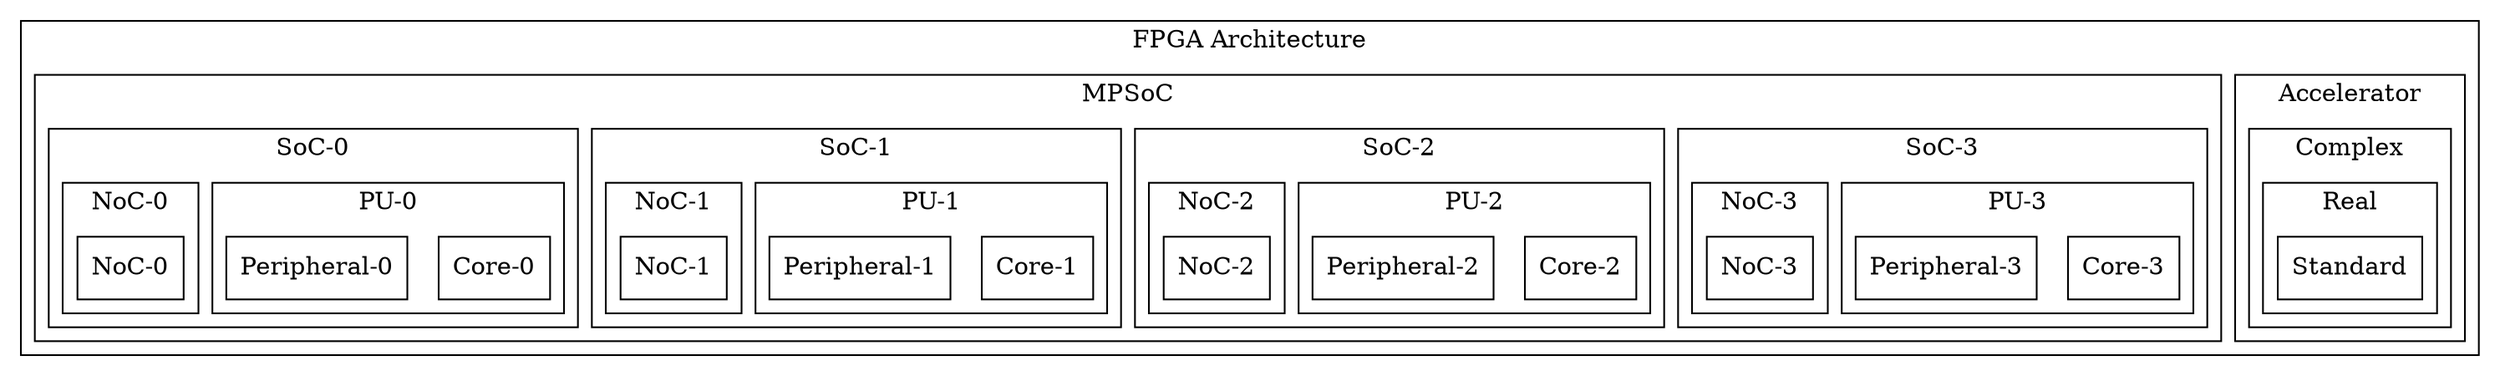 digraph Project {
  // Introduction
  graph [rankdir = TB, splines=ortho];
  node[shape=record];

  // Blocks
  subgraph "cluster FPGA Architecture" { label = "FPGA Architecture";
    subgraph "cluster Accelerator" { label = "Accelerator";
      subgraph "cluster Complex" { label = "Complex";
        subgraph "cluster Real" { label = "Real";
          Standard[shape=box, label="Standard"];
        }
      }
    }
    subgraph "cluster MPSoC" { label = "MPSoC";
      subgraph "cluster SoC-3" { label = "SoC-3";
        subgraph "cluster PU-3" { label = "PU-3";
          Core_3[shape=box, label="Core-3"];
          Peripheral_3[shape=box, label="Peripheral-3"];
        }
        subgraph "cluster NoC-3" { label = "NoC-3";
          NoC_3[shape=box, label="NoC-3"];
        }
      }
      subgraph "cluster SoC-2" { label = "SoC-2";
        subgraph "cluster PU-2" { label = "PU-2";
          Core_2[shape=box, label="Core-2"];
          Peripheral_2[shape=box, label="Peripheral-2"];
        }
        subgraph "cluster NoC-2" { label = "NoC-2";
          NoC_2[shape=box, label="NoC-2"];
        }
      }
      subgraph "cluster SoC-1" { label = "SoC-1";
        subgraph "cluster PU-1" { label = "PU-1";
          Core_1[shape=box, label="Core-1"];
          Peripheral_1[shape=box, label="Peripheral-1"];
        }
        subgraph "cluster NoC-1" { label = "NoC-1";
          NoC_1[shape=box, label="NoC-1"];
        }
      }
      subgraph "cluster SoC-0" { label = "SoC-0";
        subgraph "cluster PU-0" { label = "PU-0";
          Core_0[shape=box, label="Core-0"];
          Peripheral_0[shape=box, label="Peripheral-0"];
        }
        subgraph "cluster NoC-0" { label = "NoC-0";
          NoC_0[shape=box, label="NoC-0"];
        }
      }
    }
  }
}
